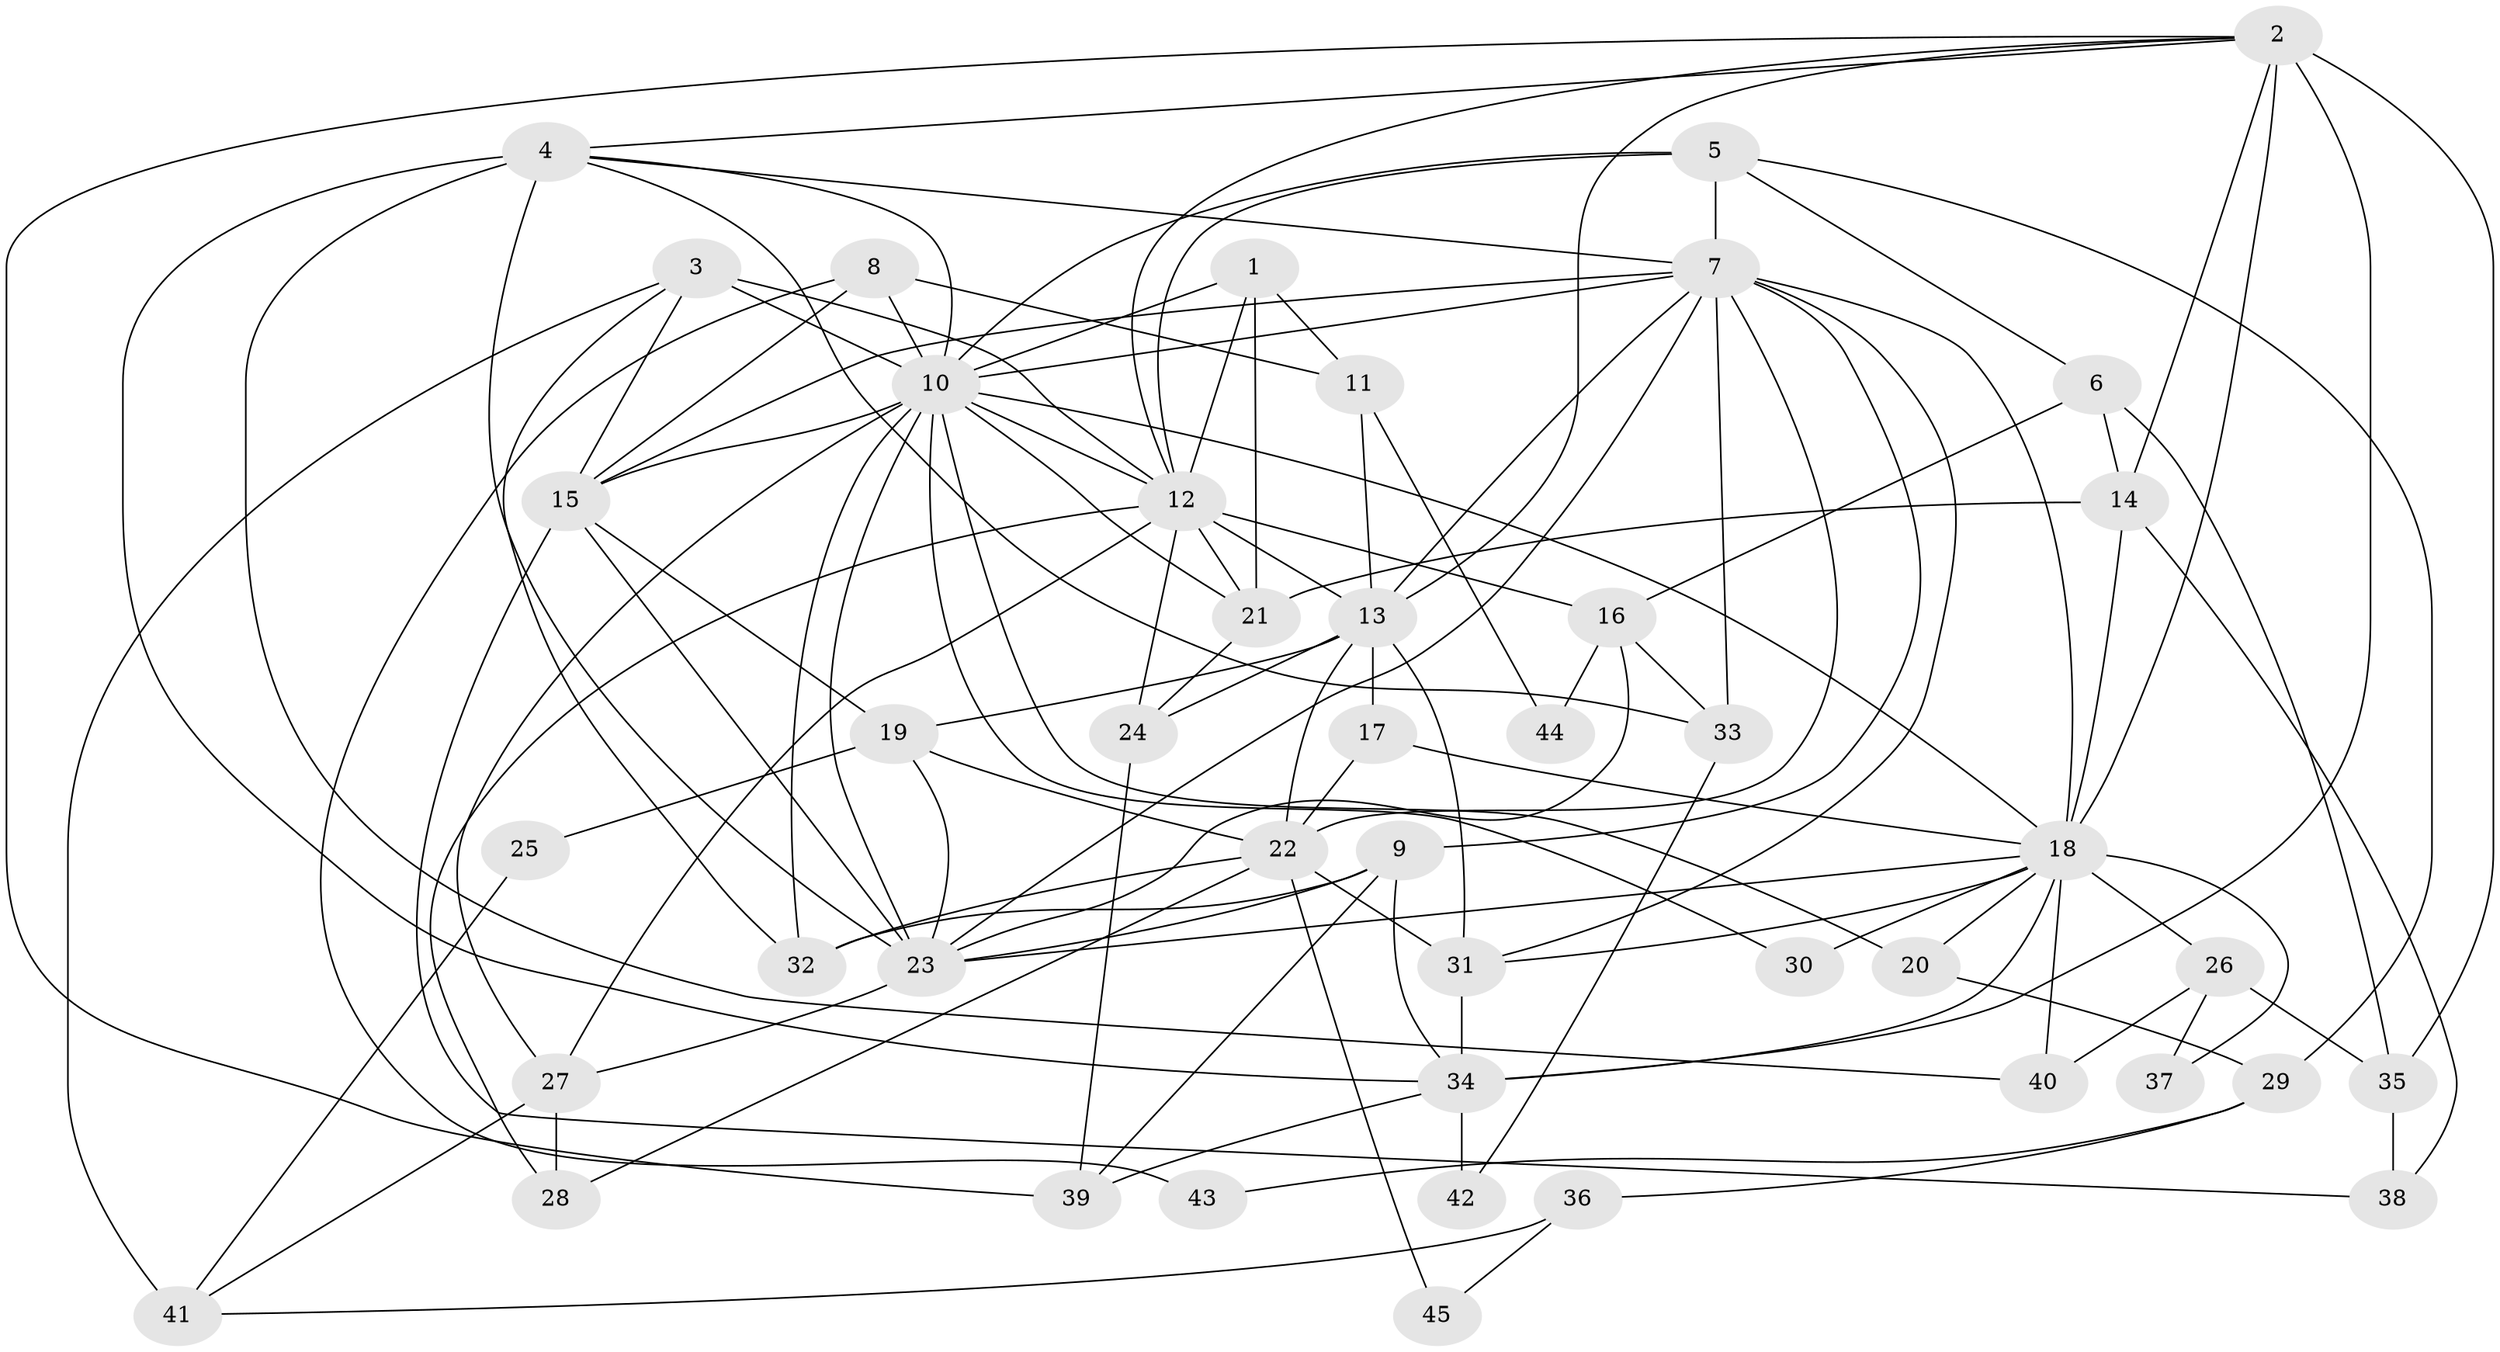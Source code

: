 // original degree distribution, {4: 0.2988505747126437, 5: 0.13793103448275862, 3: 0.25287356321839083, 6: 0.09195402298850575, 8: 0.022988505747126436, 7: 0.04597701149425287, 2: 0.14942528735632185}
// Generated by graph-tools (version 1.1) at 2025/36/03/09/25 02:36:02]
// undirected, 45 vertices, 115 edges
graph export_dot {
graph [start="1"]
  node [color=gray90,style=filled];
  1;
  2;
  3;
  4;
  5;
  6;
  7;
  8;
  9;
  10;
  11;
  12;
  13;
  14;
  15;
  16;
  17;
  18;
  19;
  20;
  21;
  22;
  23;
  24;
  25;
  26;
  27;
  28;
  29;
  30;
  31;
  32;
  33;
  34;
  35;
  36;
  37;
  38;
  39;
  40;
  41;
  42;
  43;
  44;
  45;
  1 -- 10 [weight=1.0];
  1 -- 11 [weight=1.0];
  1 -- 12 [weight=1.0];
  1 -- 21 [weight=1.0];
  2 -- 4 [weight=1.0];
  2 -- 12 [weight=1.0];
  2 -- 13 [weight=1.0];
  2 -- 14 [weight=1.0];
  2 -- 18 [weight=1.0];
  2 -- 34 [weight=3.0];
  2 -- 35 [weight=1.0];
  2 -- 39 [weight=1.0];
  3 -- 10 [weight=3.0];
  3 -- 12 [weight=2.0];
  3 -- 15 [weight=1.0];
  3 -- 32 [weight=1.0];
  3 -- 41 [weight=1.0];
  4 -- 7 [weight=1.0];
  4 -- 10 [weight=1.0];
  4 -- 23 [weight=1.0];
  4 -- 33 [weight=1.0];
  4 -- 34 [weight=2.0];
  4 -- 40 [weight=1.0];
  5 -- 6 [weight=1.0];
  5 -- 7 [weight=1.0];
  5 -- 10 [weight=1.0];
  5 -- 12 [weight=1.0];
  5 -- 29 [weight=1.0];
  6 -- 14 [weight=1.0];
  6 -- 16 [weight=2.0];
  6 -- 35 [weight=1.0];
  7 -- 9 [weight=1.0];
  7 -- 10 [weight=1.0];
  7 -- 13 [weight=1.0];
  7 -- 15 [weight=1.0];
  7 -- 18 [weight=1.0];
  7 -- 22 [weight=1.0];
  7 -- 23 [weight=1.0];
  7 -- 31 [weight=1.0];
  7 -- 33 [weight=1.0];
  8 -- 10 [weight=1.0];
  8 -- 11 [weight=1.0];
  8 -- 15 [weight=1.0];
  8 -- 43 [weight=1.0];
  9 -- 23 [weight=2.0];
  9 -- 32 [weight=1.0];
  9 -- 34 [weight=1.0];
  9 -- 39 [weight=1.0];
  10 -- 12 [weight=1.0];
  10 -- 15 [weight=1.0];
  10 -- 18 [weight=1.0];
  10 -- 20 [weight=1.0];
  10 -- 21 [weight=1.0];
  10 -- 23 [weight=1.0];
  10 -- 27 [weight=1.0];
  10 -- 30 [weight=1.0];
  10 -- 32 [weight=1.0];
  11 -- 13 [weight=1.0];
  11 -- 44 [weight=1.0];
  12 -- 13 [weight=1.0];
  12 -- 16 [weight=1.0];
  12 -- 21 [weight=1.0];
  12 -- 24 [weight=1.0];
  12 -- 27 [weight=1.0];
  12 -- 28 [weight=1.0];
  13 -- 17 [weight=1.0];
  13 -- 19 [weight=1.0];
  13 -- 22 [weight=1.0];
  13 -- 24 [weight=1.0];
  13 -- 31 [weight=1.0];
  14 -- 18 [weight=1.0];
  14 -- 21 [weight=1.0];
  14 -- 38 [weight=1.0];
  15 -- 19 [weight=1.0];
  15 -- 23 [weight=1.0];
  15 -- 38 [weight=1.0];
  16 -- 23 [weight=1.0];
  16 -- 33 [weight=1.0];
  16 -- 44 [weight=1.0];
  17 -- 18 [weight=1.0];
  17 -- 22 [weight=1.0];
  18 -- 20 [weight=1.0];
  18 -- 23 [weight=1.0];
  18 -- 26 [weight=1.0];
  18 -- 30 [weight=2.0];
  18 -- 31 [weight=1.0];
  18 -- 34 [weight=1.0];
  18 -- 37 [weight=1.0];
  18 -- 40 [weight=1.0];
  19 -- 22 [weight=1.0];
  19 -- 23 [weight=1.0];
  19 -- 25 [weight=1.0];
  20 -- 29 [weight=1.0];
  21 -- 24 [weight=1.0];
  22 -- 28 [weight=1.0];
  22 -- 31 [weight=1.0];
  22 -- 32 [weight=1.0];
  22 -- 45 [weight=1.0];
  23 -- 27 [weight=1.0];
  24 -- 39 [weight=1.0];
  25 -- 41 [weight=1.0];
  26 -- 35 [weight=1.0];
  26 -- 37 [weight=1.0];
  26 -- 40 [weight=1.0];
  27 -- 28 [weight=1.0];
  27 -- 41 [weight=1.0];
  29 -- 36 [weight=1.0];
  29 -- 43 [weight=1.0];
  31 -- 34 [weight=1.0];
  33 -- 42 [weight=1.0];
  34 -- 39 [weight=1.0];
  34 -- 42 [weight=1.0];
  35 -- 38 [weight=1.0];
  36 -- 41 [weight=1.0];
  36 -- 45 [weight=1.0];
}
